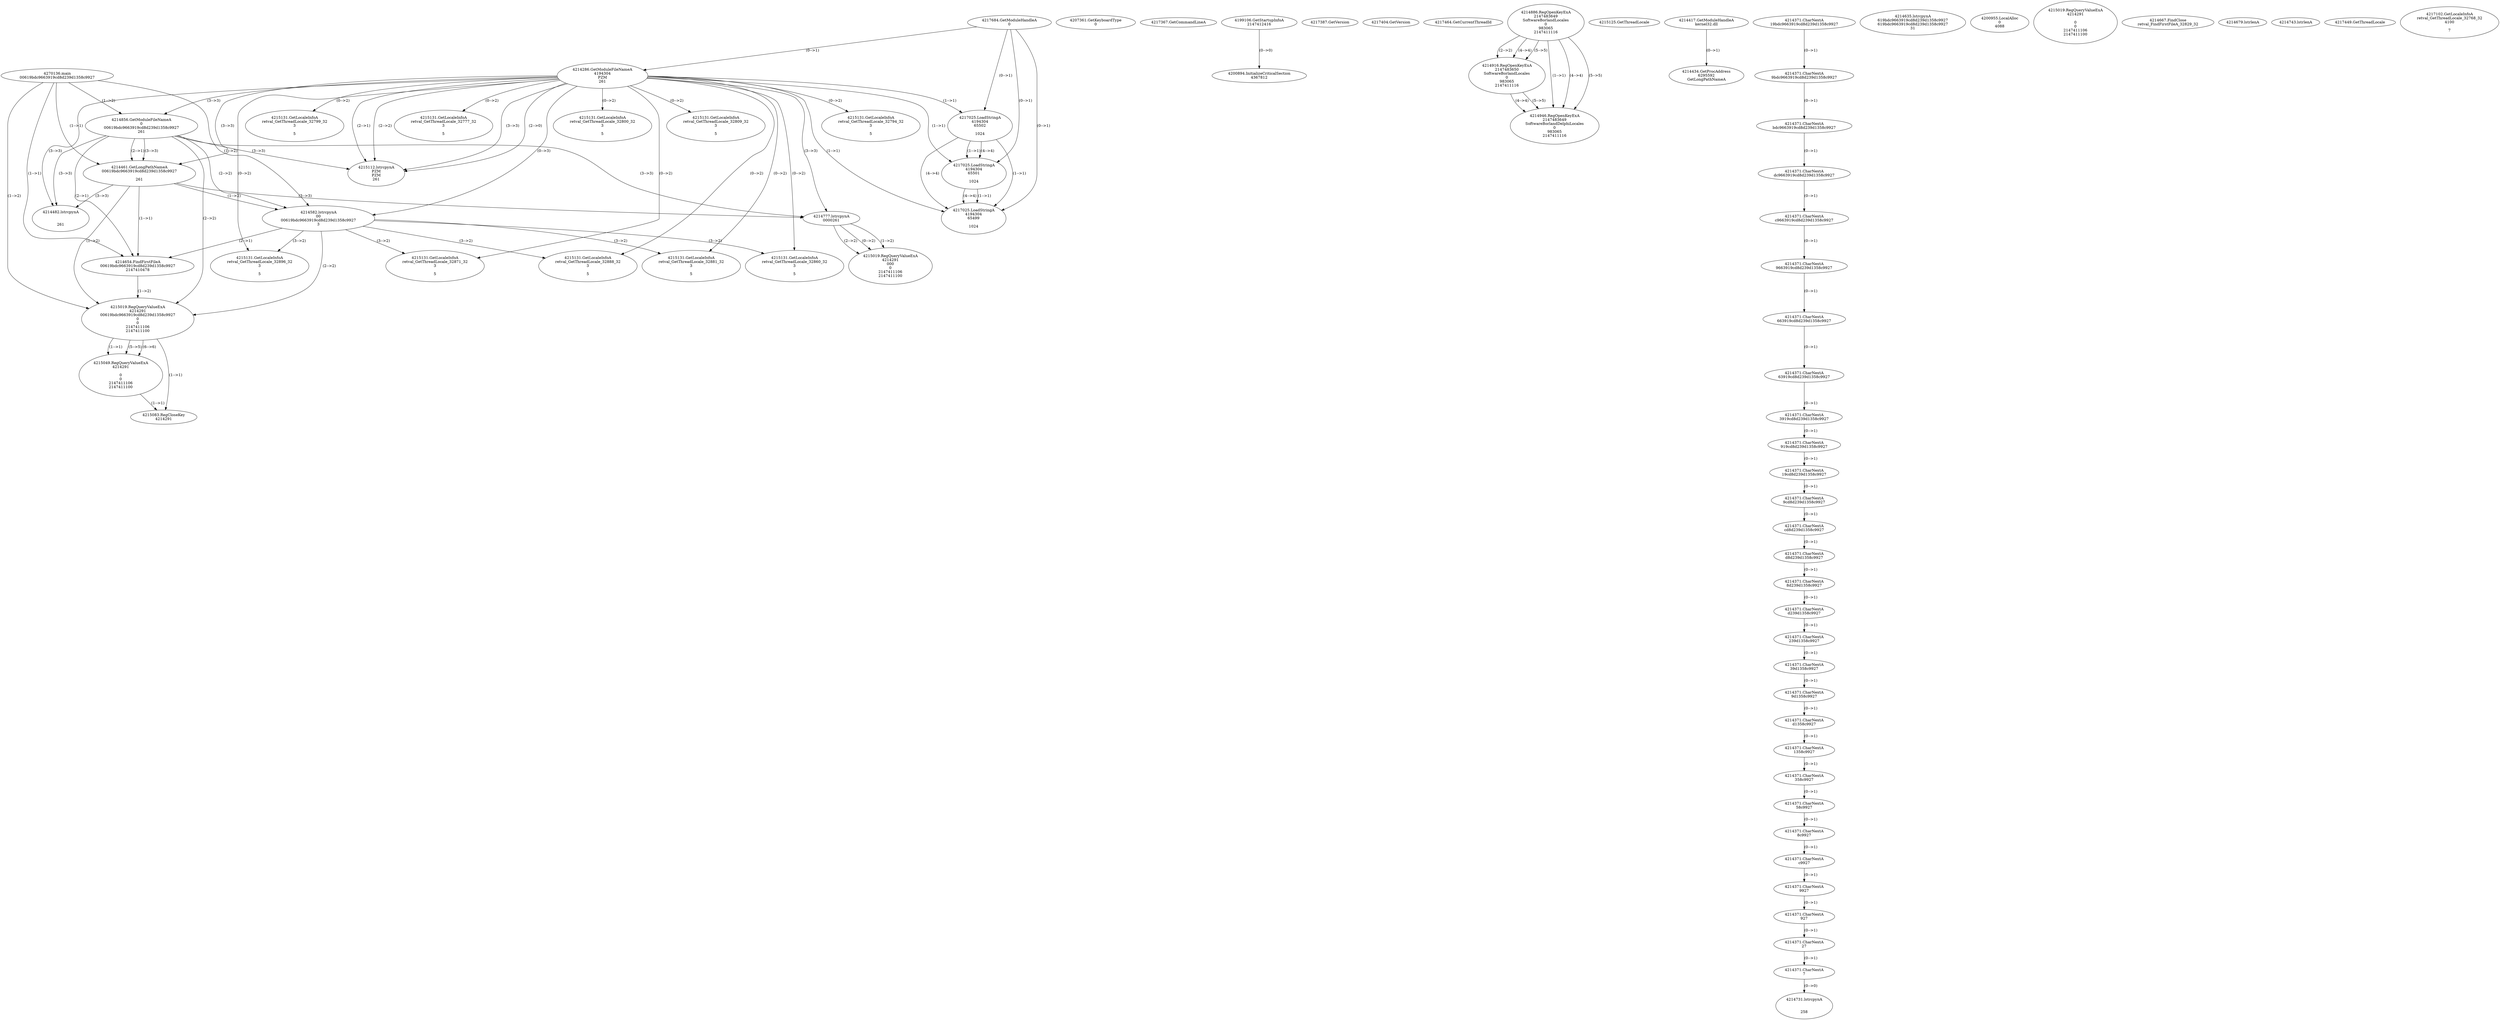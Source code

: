 // Global SCDG with merge call
digraph {
	0 [label="4270136.main
00619bdc9663919cd8d239d1358c9927"]
	1 [label="4217684.GetModuleHandleA
0"]
	2 [label="4207361.GetKeyboardType
0"]
	3 [label="4217367.GetCommandLineA
"]
	4 [label="4199106.GetStartupInfoA
2147412416"]
	5 [label="4217387.GetVersion
"]
	6 [label="4217404.GetVersion
"]
	7 [label="4217464.GetCurrentThreadId
"]
	8 [label="4214286.GetModuleFileNameA
4194304
PZM
261"]
	1 -> 8 [label="(0-->1)"]
	9 [label="4214856.GetModuleFileNameA
0
00619bdc9663919cd8d239d1358c9927
261"]
	0 -> 9 [label="(1-->2)"]
	8 -> 9 [label="(3-->3)"]
	10 [label="4214886.RegOpenKeyExA
2147483649
Software\Borland\Locales
0
983065
2147411116"]
	11 [label="4214916.RegOpenKeyExA
2147483650
Software\Borland\Locales
0
983065
2147411116"]
	10 -> 11 [label="(2-->2)"]
	10 -> 11 [label="(4-->4)"]
	10 -> 11 [label="(5-->5)"]
	12 [label="4214946.RegOpenKeyExA
2147483649
Software\Borland\Delphi\Locales
0
983065
2147411116"]
	10 -> 12 [label="(1-->1)"]
	10 -> 12 [label="(4-->4)"]
	11 -> 12 [label="(4-->4)"]
	10 -> 12 [label="(5-->5)"]
	11 -> 12 [label="(5-->5)"]
	13 [label="4215112.lstrcpynA
PZM
PZM
261"]
	8 -> 13 [label="(2-->1)"]
	8 -> 13 [label="(2-->2)"]
	8 -> 13 [label="(3-->3)"]
	9 -> 13 [label="(3-->3)"]
	8 -> 13 [label="(2-->0)"]
	14 [label="4215125.GetThreadLocale
"]
	15 [label="4215131.GetLocaleInfoA
retval_GetThreadLocale_32777_32
3

5"]
	8 -> 15 [label="(0-->2)"]
	16 [label="4217025.LoadStringA
4194304
65502

1024"]
	1 -> 16 [label="(0-->1)"]
	8 -> 16 [label="(1-->1)"]
	17 [label="4217025.LoadStringA
4194304
65501

1024"]
	1 -> 17 [label="(0-->1)"]
	8 -> 17 [label="(1-->1)"]
	16 -> 17 [label="(1-->1)"]
	16 -> 17 [label="(4-->4)"]
	18 [label="4214417.GetModuleHandleA
kernel32.dll"]
	19 [label="4214434.GetProcAddress
6295592
GetLongPathNameA"]
	18 -> 19 [label="(0-->1)"]
	20 [label="4214461.GetLongPathNameA
00619bdc9663919cd8d239d1358c9927

261"]
	0 -> 20 [label="(1-->1)"]
	9 -> 20 [label="(2-->1)"]
	8 -> 20 [label="(3-->3)"]
	9 -> 20 [label="(3-->3)"]
	21 [label="4214582.lstrcpynA
00
00619bdc9663919cd8d239d1358c9927
3"]
	0 -> 21 [label="(1-->2)"]
	9 -> 21 [label="(2-->2)"]
	20 -> 21 [label="(1-->2)"]
	8 -> 21 [label="(0-->3)"]
	22 [label="4214371.CharNextA
19bdc9663919cd8d239d1358c9927"]
	23 [label="4214371.CharNextA
9bdc9663919cd8d239d1358c9927"]
	22 -> 23 [label="(0-->1)"]
	24 [label="4214371.CharNextA
bdc9663919cd8d239d1358c9927"]
	23 -> 24 [label="(0-->1)"]
	25 [label="4214371.CharNextA
dc9663919cd8d239d1358c9927"]
	24 -> 25 [label="(0-->1)"]
	26 [label="4214371.CharNextA
c9663919cd8d239d1358c9927"]
	25 -> 26 [label="(0-->1)"]
	27 [label="4214371.CharNextA
9663919cd8d239d1358c9927"]
	26 -> 27 [label="(0-->1)"]
	28 [label="4214371.CharNextA
663919cd8d239d1358c9927"]
	27 -> 28 [label="(0-->1)"]
	29 [label="4214371.CharNextA
63919cd8d239d1358c9927"]
	28 -> 29 [label="(0-->1)"]
	30 [label="4214371.CharNextA
3919cd8d239d1358c9927"]
	29 -> 30 [label="(0-->1)"]
	31 [label="4214371.CharNextA
919cd8d239d1358c9927"]
	30 -> 31 [label="(0-->1)"]
	32 [label="4214371.CharNextA
19cd8d239d1358c9927"]
	31 -> 32 [label="(0-->1)"]
	33 [label="4214371.CharNextA
9cd8d239d1358c9927"]
	32 -> 33 [label="(0-->1)"]
	34 [label="4214371.CharNextA
cd8d239d1358c9927"]
	33 -> 34 [label="(0-->1)"]
	35 [label="4214371.CharNextA
d8d239d1358c9927"]
	34 -> 35 [label="(0-->1)"]
	36 [label="4214371.CharNextA
8d239d1358c9927"]
	35 -> 36 [label="(0-->1)"]
	37 [label="4214371.CharNextA
d239d1358c9927"]
	36 -> 37 [label="(0-->1)"]
	38 [label="4214371.CharNextA
239d1358c9927"]
	37 -> 38 [label="(0-->1)"]
	39 [label="4214371.CharNextA
39d1358c9927"]
	38 -> 39 [label="(0-->1)"]
	40 [label="4214371.CharNextA
9d1358c9927"]
	39 -> 40 [label="(0-->1)"]
	41 [label="4214371.CharNextA
d1358c9927"]
	40 -> 41 [label="(0-->1)"]
	42 [label="4214371.CharNextA
1358c9927"]
	41 -> 42 [label="(0-->1)"]
	43 [label="4214371.CharNextA
358c9927"]
	42 -> 43 [label="(0-->1)"]
	44 [label="4214371.CharNextA
58c9927"]
	43 -> 44 [label="(0-->1)"]
	45 [label="4214371.CharNextA
8c9927"]
	44 -> 45 [label="(0-->1)"]
	46 [label="4214371.CharNextA
c9927"]
	45 -> 46 [label="(0-->1)"]
	47 [label="4214371.CharNextA
9927"]
	46 -> 47 [label="(0-->1)"]
	48 [label="4214371.CharNextA
927"]
	47 -> 48 [label="(0-->1)"]
	49 [label="4214371.CharNextA
27"]
	48 -> 49 [label="(0-->1)"]
	50 [label="4214371.CharNextA
7"]
	49 -> 50 [label="(0-->1)"]
	51 [label="4214635.lstrcpynA
619bdc9663919cd8d239d1358c9927
619bdc9663919cd8d239d1358c9927
31"]
	52 [label="4214654.FindFirstFileA
00619bdc9663919cd8d239d1358c9927
2147410478"]
	0 -> 52 [label="(1-->1)"]
	9 -> 52 [label="(2-->1)"]
	20 -> 52 [label="(1-->1)"]
	21 -> 52 [label="(2-->1)"]
	53 [label="4215019.RegQueryValueExA
4214291
00619bdc9663919cd8d239d1358c9927
0
0
2147411106
2147411100"]
	0 -> 53 [label="(1-->2)"]
	9 -> 53 [label="(2-->2)"]
	20 -> 53 [label="(1-->2)"]
	21 -> 53 [label="(2-->2)"]
	52 -> 53 [label="(1-->2)"]
	54 [label="4215049.RegQueryValueExA
4214291

0
0
2147411106
2147411100"]
	53 -> 54 [label="(1-->1)"]
	53 -> 54 [label="(5-->5)"]
	53 -> 54 [label="(6-->6)"]
	55 [label="4215083.RegCloseKey
4214291"]
	53 -> 55 [label="(1-->1)"]
	54 -> 55 [label="(1-->1)"]
	56 [label="4215131.GetLocaleInfoA
retval_GetThreadLocale_32896_32
3

5"]
	8 -> 56 [label="(0-->2)"]
	21 -> 56 [label="(3-->2)"]
	57 [label="4200894.InitializeCriticalSection
4367812"]
	4 -> 57 [label="(0-->0)"]
	58 [label="4200955.LocalAlloc
0
4088"]
	59 [label="4214482.lstrcpynA


261"]
	8 -> 59 [label="(3-->3)"]
	9 -> 59 [label="(3-->3)"]
	20 -> 59 [label="(3-->3)"]
	60 [label="4215019.RegQueryValueExA
4214291

0
0
2147411106
2147411100"]
	61 [label="4215131.GetLocaleInfoA
retval_GetThreadLocale_32800_32
3

5"]
	8 -> 61 [label="(0-->2)"]
	62 [label="4217025.LoadStringA
4194304
65499

1024"]
	1 -> 62 [label="(0-->1)"]
	8 -> 62 [label="(1-->1)"]
	16 -> 62 [label="(1-->1)"]
	17 -> 62 [label="(1-->1)"]
	16 -> 62 [label="(4-->4)"]
	17 -> 62 [label="(4-->4)"]
	63 [label="4215131.GetLocaleInfoA
retval_GetThreadLocale_32809_32
3

5"]
	8 -> 63 [label="(0-->2)"]
	64 [label="4214667.FindClose
retval_FindFirstFileA_32829_32"]
	65 [label="4214679.lstrlenA
"]
	66 [label="4214731.lstrcpynA


258"]
	50 -> 66 [label="(0-->0)"]
	67 [label="4214743.lstrlenA
"]
	68 [label="4214777.lstrcpynA
00\
00\
261"]
	8 -> 68 [label="(3-->3)"]
	9 -> 68 [label="(3-->3)"]
	20 -> 68 [label="(3-->3)"]
	69 [label="4215019.RegQueryValueExA
4214291
00\
0
0
2147411106
2147411100"]
	68 -> 69 [label="(1-->2)"]
	68 -> 69 [label="(2-->2)"]
	68 -> 69 [label="(0-->2)"]
	70 [label="4215131.GetLocaleInfoA
retval_GetThreadLocale_32871_32
3

5"]
	8 -> 70 [label="(0-->2)"]
	21 -> 70 [label="(3-->2)"]
	71 [label="4215131.GetLocaleInfoA
retval_GetThreadLocale_32794_32
3

5"]
	8 -> 71 [label="(0-->2)"]
	72 [label="4215131.GetLocaleInfoA
retval_GetThreadLocale_32860_32
3

5"]
	8 -> 72 [label="(0-->2)"]
	21 -> 72 [label="(3-->2)"]
	73 [label="4217449.GetThreadLocale
"]
	74 [label="4217102.GetLocaleInfoA
retval_GetThreadLocale_32768_32
4100

7"]
	75 [label="4215131.GetLocaleInfoA
retval_GetThreadLocale_32799_32
3

5"]
	8 -> 75 [label="(0-->2)"]
	76 [label="4215131.GetLocaleInfoA
retval_GetThreadLocale_32888_32
3

5"]
	8 -> 76 [label="(0-->2)"]
	21 -> 76 [label="(3-->2)"]
	77 [label="4215131.GetLocaleInfoA
retval_GetThreadLocale_32881_32
3

5"]
	8 -> 77 [label="(0-->2)"]
	21 -> 77 [label="(3-->2)"]
}
